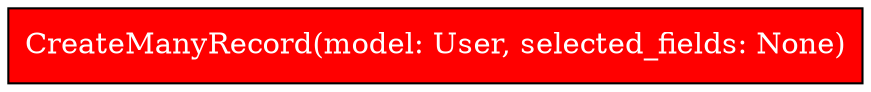 digraph {
    0 [label="CreateManyRecord(model: User, selected_fields: None)\l", fillcolor=red, style=filled, shape=rectangle, fontcolor=white]

}